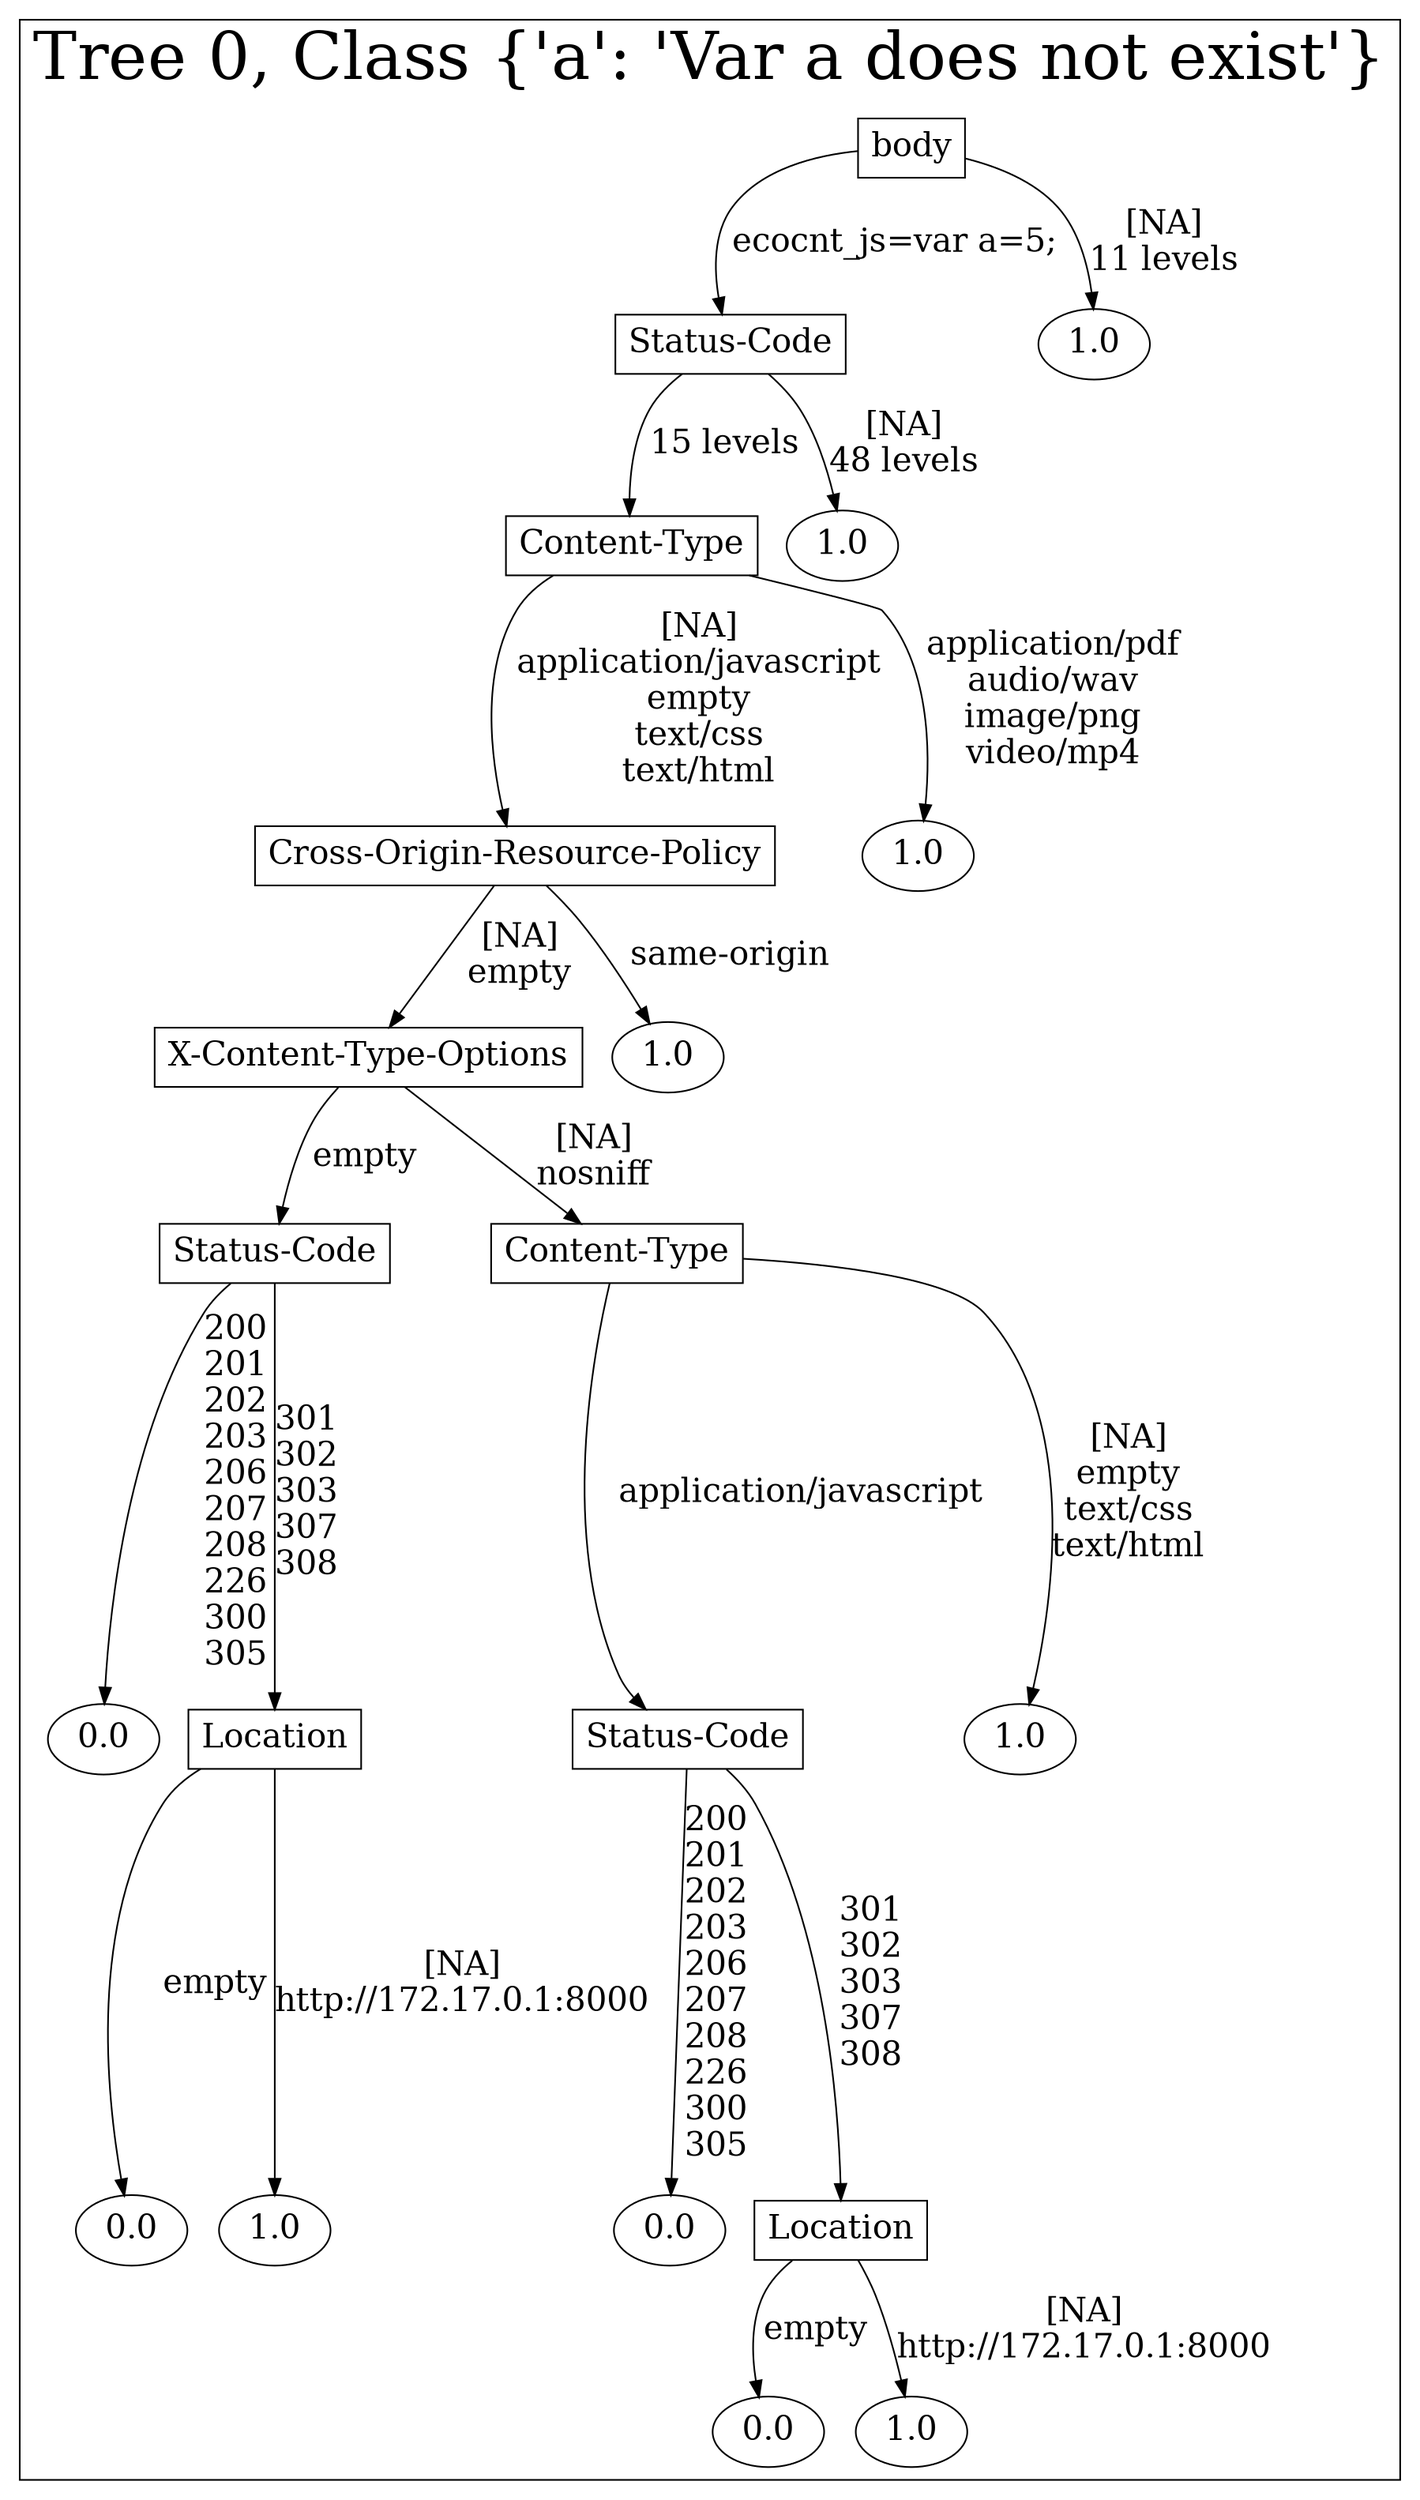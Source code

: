 /*
Generated by:
    http://https://github.com/h2oai/h2o-3/tree/master/h2o-genmodel/src/main/java/hex/genmodel/tools/PrintMojo.java
*/

/*
On a mac:

$ brew install graphviz
$ dot -Tpng file.gv -o file.png
$ open file.png
*/

digraph G {

subgraph cluster_0 {
/* Nodes */

/* Level 0 */
{
"SG_0_Node_0" [shape=box, fontsize=20, label="body"]
}

/* Level 1 */
{
"SG_0_Node_1" [shape=box, fontsize=20, label="Status-Code"]
"SG_0_Node_10" [fontsize=20, label="1.0"]
}

/* Level 2 */
{
"SG_0_Node_2" [shape=box, fontsize=20, label="Content-Type"]
"SG_0_Node_11" [fontsize=20, label="1.0"]
}

/* Level 3 */
{
"SG_0_Node_3" [shape=box, fontsize=20, label="Cross-Origin-Resource-Policy"]
"SG_0_Node_12" [fontsize=20, label="1.0"]
}

/* Level 4 */
{
"SG_0_Node_4" [shape=box, fontsize=20, label="X-Content-Type-Options"]
"SG_0_Node_13" [fontsize=20, label="1.0"]
}

/* Level 5 */
{
"SG_0_Node_5" [shape=box, fontsize=20, label="Status-Code"]
"SG_0_Node_6" [shape=box, fontsize=20, label="Content-Type"]
}

/* Level 6 */
{
"SG_0_Node_14" [fontsize=20, label="0.0"]
"SG_0_Node_7" [shape=box, fontsize=20, label="Location"]
"SG_0_Node_8" [shape=box, fontsize=20, label="Status-Code"]
"SG_0_Node_15" [fontsize=20, label="1.0"]
}

/* Level 7 */
{
"SG_0_Node_16" [fontsize=20, label="0.0"]
"SG_0_Node_17" [fontsize=20, label="1.0"]
"SG_0_Node_18" [fontsize=20, label="0.0"]
"SG_0_Node_9" [shape=box, fontsize=20, label="Location"]
}

/* Level 8 */
{
"SG_0_Node_19" [fontsize=20, label="0.0"]
"SG_0_Node_20" [fontsize=20, label="1.0"]
}

/* Edges */
"SG_0_Node_0" -> "SG_0_Node_1" [fontsize=20, label="ecocnt_js=var a=5;
"]
"SG_0_Node_0" -> "SG_0_Node_10" [fontsize=20, label="[NA]
11 levels
"]
"SG_0_Node_1" -> "SG_0_Node_2" [fontsize=20, label="15 levels
"]
"SG_0_Node_1" -> "SG_0_Node_11" [fontsize=20, label="[NA]
48 levels
"]
"SG_0_Node_2" -> "SG_0_Node_3" [fontsize=20, label="[NA]
application/javascript
empty
text/css
text/html
"]
"SG_0_Node_2" -> "SG_0_Node_12" [fontsize=20, label="application/pdf
audio/wav
image/png
video/mp4
"]
"SG_0_Node_3" -> "SG_0_Node_4" [fontsize=20, label="[NA]
empty
"]
"SG_0_Node_3" -> "SG_0_Node_13" [fontsize=20, label="same-origin
"]
"SG_0_Node_4" -> "SG_0_Node_5" [fontsize=20, label="empty
"]
"SG_0_Node_4" -> "SG_0_Node_6" [fontsize=20, label="[NA]
nosniff
"]
"SG_0_Node_6" -> "SG_0_Node_8" [fontsize=20, label="application/javascript
"]
"SG_0_Node_6" -> "SG_0_Node_15" [fontsize=20, label="[NA]
empty
text/css
text/html
"]
"SG_0_Node_8" -> "SG_0_Node_18" [fontsize=20, label="200
201
202
203
206
207
208
226
300
305
"]
"SG_0_Node_8" -> "SG_0_Node_9" [fontsize=20, label="301
302
303
307
308
"]
"SG_0_Node_9" -> "SG_0_Node_19" [fontsize=20, label="empty
"]
"SG_0_Node_9" -> "SG_0_Node_20" [fontsize=20, label="[NA]
http://172.17.0.1:8000
"]
"SG_0_Node_5" -> "SG_0_Node_14" [fontsize=20, label="200
201
202
203
206
207
208
226
300
305
"]
"SG_0_Node_5" -> "SG_0_Node_7" [fontsize=20, label="301
302
303
307
308
"]
"SG_0_Node_7" -> "SG_0_Node_16" [fontsize=20, label="empty
"]
"SG_0_Node_7" -> "SG_0_Node_17" [fontsize=20, label="[NA]
http://172.17.0.1:8000
"]

fontsize=40
label="Tree 0, Class {'a': 'Var a does not exist'}"
}

}

